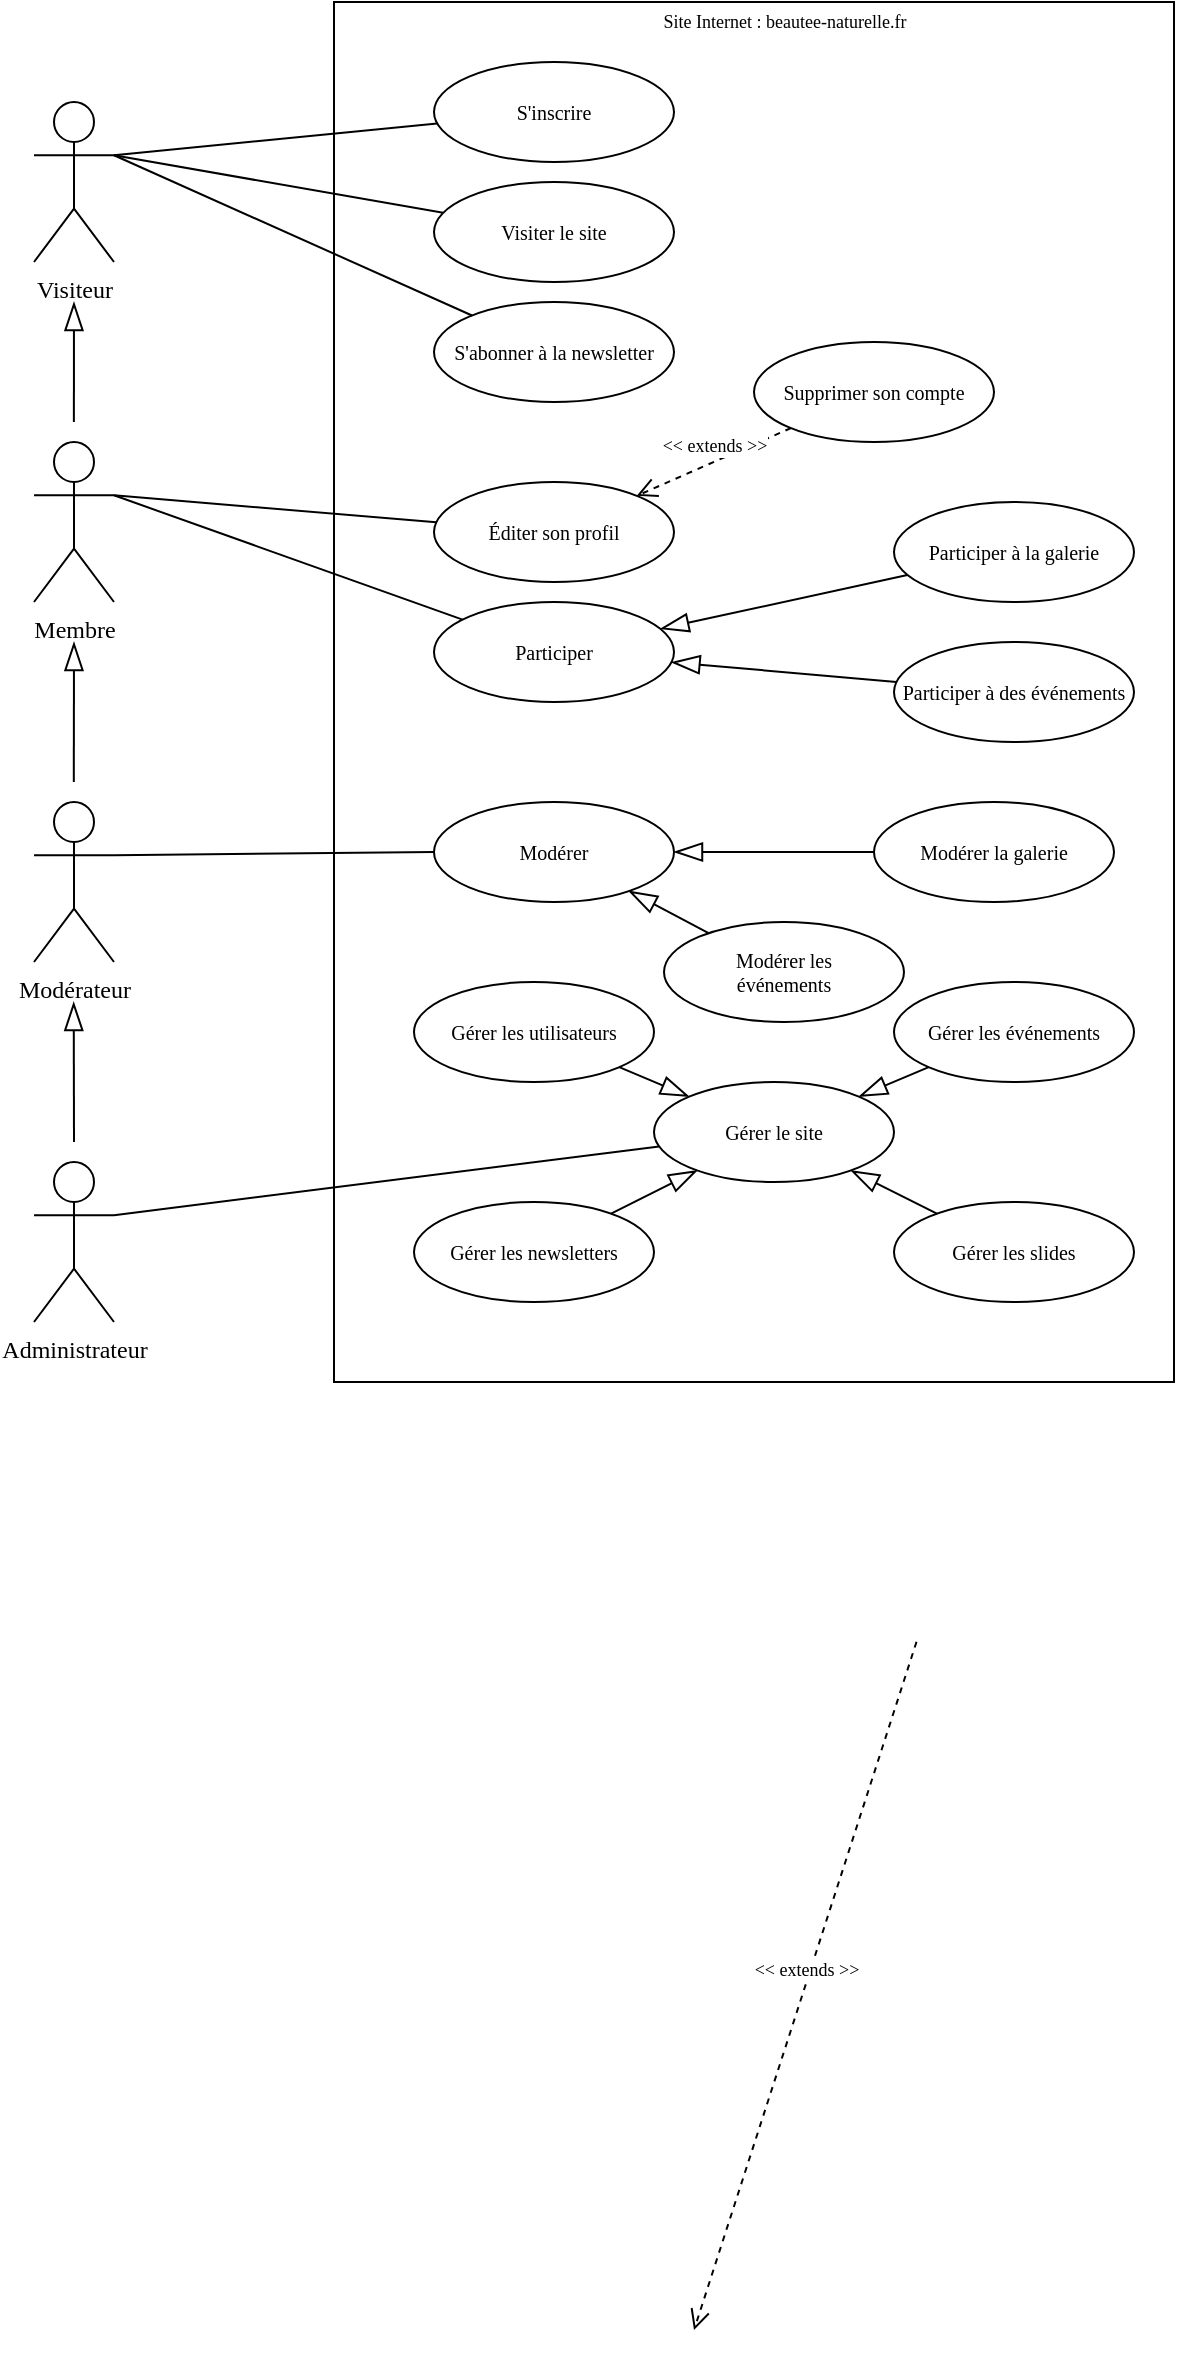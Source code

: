<mxfile version="12.5.1" type="device"><diagram id="luBd0x0v0ZhvhFxjn9U-" name="Page-1"><mxGraphModel dx="1673" dy="839" grid="1" gridSize="10" guides="1" tooltips="1" connect="1" arrows="1" fold="1" page="1" pageScale="1" pageWidth="827" pageHeight="1169" math="0" shadow="0"><root><mxCell id="0"/><mxCell id="1" parent="0"/><mxCell id="6vEl1lxA8j1p51QQmkrC-3" value="" style="rounded=0;whiteSpace=wrap;html=1;fillColor=none;" vertex="1" parent="1"><mxGeometry x="280" y="30" width="420" height="690" as="geometry"/></mxCell><mxCell id="6vEl1lxA8j1p51QQmkrC-7" value="&lt;font face=&quot;Lucida Console&quot;&gt;Visiteur&lt;/font&gt;" style="shape=umlActor;verticalLabelPosition=bottom;labelBackgroundColor=#ffffff;verticalAlign=top;html=1;outlineConnect=0;" vertex="1" parent="1"><mxGeometry x="130" y="80" width="40" height="80" as="geometry"/></mxCell><mxCell id="6vEl1lxA8j1p51QQmkrC-9" value="Membre" style="shape=umlActor;verticalLabelPosition=bottom;labelBackgroundColor=#ffffff;verticalAlign=top;html=1;outlineConnect=0;fontFamily=Lucida Console;" vertex="1" parent="1"><mxGeometry x="130" y="250" width="40" height="80" as="geometry"/></mxCell><mxCell id="6vEl1lxA8j1p51QQmkrC-12" value="S'inscrire" style="ellipse;whiteSpace=wrap;html=1;fillColor=none;fontFamily=Lucida Console;fontSize=10;" vertex="1" parent="1"><mxGeometry x="330" y="60" width="120" height="50" as="geometry"/></mxCell><mxCell id="6vEl1lxA8j1p51QQmkrC-16" value="Modérateur" style="shape=umlActor;verticalLabelPosition=bottom;labelBackgroundColor=#ffffff;verticalAlign=top;html=1;outlineConnect=0;fontFamily=Lucida Console;" vertex="1" parent="1"><mxGeometry x="130" y="430" width="40" height="80" as="geometry"/></mxCell><mxCell id="6vEl1lxA8j1p51QQmkrC-17" value="Administrateur" style="shape=umlActor;verticalLabelPosition=bottom;labelBackgroundColor=#ffffff;verticalAlign=top;html=1;outlineConnect=0;fontFamily=Lucida Console;" vertex="1" parent="1"><mxGeometry x="130" y="610" width="40" height="80" as="geometry"/></mxCell><mxCell id="6vEl1lxA8j1p51QQmkrC-18" value="Visiter le site" style="ellipse;whiteSpace=wrap;html=1;fillColor=none;fontFamily=Lucida Console;fontSize=10;" vertex="1" parent="1"><mxGeometry x="330" y="120" width="120" height="50" as="geometry"/></mxCell><mxCell id="6vEl1lxA8j1p51QQmkrC-20" value="S'abonner à la newsletter" style="ellipse;whiteSpace=wrap;html=1;fillColor=none;fontFamily=Lucida Console;fontSize=10;" vertex="1" parent="1"><mxGeometry x="330" y="180" width="120" height="50" as="geometry"/></mxCell><mxCell id="6vEl1lxA8j1p51QQmkrC-21" value="Participer" style="ellipse;whiteSpace=wrap;html=1;fillColor=none;fontFamily=Lucida Console;fontSize=10;" vertex="1" parent="1"><mxGeometry x="330" y="330" width="120" height="50" as="geometry"/></mxCell><mxCell id="6vEl1lxA8j1p51QQmkrC-23" value="Éditer son profil" style="ellipse;whiteSpace=wrap;html=1;fillColor=none;fontFamily=Lucida Console;fontSize=10;spacing=2;" vertex="1" parent="1"><mxGeometry x="330" y="270" width="120" height="50" as="geometry"/></mxCell><mxCell id="6vEl1lxA8j1p51QQmkrC-25" value="Modérer" style="ellipse;whiteSpace=wrap;html=1;fillColor=none;fontFamily=Lucida Console;fontSize=10;" vertex="1" parent="1"><mxGeometry x="330" y="430" width="120" height="50" as="geometry"/></mxCell><mxCell id="6vEl1lxA8j1p51QQmkrC-27" value="Gérer le site" style="ellipse;whiteSpace=wrap;html=1;fillColor=none;fontFamily=Lucida Console;fontSize=10;" vertex="1" parent="1"><mxGeometry x="440" y="570" width="120" height="50" as="geometry"/></mxCell><mxCell id="6vEl1lxA8j1p51QQmkrC-28" value="Gérer les utilisateurs" style="ellipse;whiteSpace=wrap;html=1;fillColor=none;fontFamily=Lucida Console;fontSize=10;" vertex="1" parent="1"><mxGeometry x="320" y="520" width="120" height="50" as="geometry"/></mxCell><mxCell id="6vEl1lxA8j1p51QQmkrC-33" value="" style="endArrow=none;html=1;fontFamily=Lucida Console;fontSize=10;entryX=1;entryY=0.333;entryDx=0;entryDy=0;entryPerimeter=0;" edge="1" parent="1" source="6vEl1lxA8j1p51QQmkrC-12" target="6vEl1lxA8j1p51QQmkrC-7"><mxGeometry width="50" height="50" relative="1" as="geometry"><mxPoint x="130" y="510" as="sourcePoint"/><mxPoint x="180" y="460" as="targetPoint"/></mxGeometry></mxCell><mxCell id="6vEl1lxA8j1p51QQmkrC-34" value="" style="endArrow=none;html=1;fontFamily=Lucida Console;fontSize=10;entryX=1;entryY=0.333;entryDx=0;entryDy=0;entryPerimeter=0;" edge="1" parent="1" source="6vEl1lxA8j1p51QQmkrC-18" target="6vEl1lxA8j1p51QQmkrC-7"><mxGeometry width="50" height="50" relative="1" as="geometry"><mxPoint x="340" y="115" as="sourcePoint"/><mxPoint x="220" y="226.667" as="targetPoint"/></mxGeometry></mxCell><mxCell id="6vEl1lxA8j1p51QQmkrC-35" value="" style="endArrow=none;html=1;fontFamily=Lucida Console;fontSize=10;entryX=1;entryY=0.333;entryDx=0;entryDy=0;entryPerimeter=0;" edge="1" parent="1" source="6vEl1lxA8j1p51QQmkrC-20" target="6vEl1lxA8j1p51QQmkrC-7"><mxGeometry width="50" height="50" relative="1" as="geometry"><mxPoint x="340" y="185" as="sourcePoint"/><mxPoint x="220" y="226.667" as="targetPoint"/></mxGeometry></mxCell><mxCell id="6vEl1lxA8j1p51QQmkrC-36" value="" style="endArrow=none;html=1;fontFamily=Lucida Console;fontSize=10;entryX=1;entryY=0.333;entryDx=0;entryDy=0;entryPerimeter=0;" edge="1" parent="1" source="6vEl1lxA8j1p51QQmkrC-23" target="6vEl1lxA8j1p51QQmkrC-9"><mxGeometry width="50" height="50" relative="1" as="geometry"><mxPoint x="350" y="195" as="sourcePoint"/><mxPoint x="230" y="236.667" as="targetPoint"/></mxGeometry></mxCell><mxCell id="6vEl1lxA8j1p51QQmkrC-37" value="" style="endArrow=none;html=1;fontFamily=Lucida Console;fontSize=10;entryX=1;entryY=0.333;entryDx=0;entryDy=0;entryPerimeter=0;" edge="1" parent="1" source="6vEl1lxA8j1p51QQmkrC-21" target="6vEl1lxA8j1p51QQmkrC-9"><mxGeometry width="50" height="50" relative="1" as="geometry"><mxPoint x="340" y="325" as="sourcePoint"/><mxPoint x="220" y="426.667" as="targetPoint"/></mxGeometry></mxCell><mxCell id="6vEl1lxA8j1p51QQmkrC-41" value="" style="endArrow=none;html=1;fontFamily=Lucida Console;fontSize=10;entryX=1;entryY=0.333;entryDx=0;entryDy=0;entryPerimeter=0;exitX=0;exitY=0.5;exitDx=0;exitDy=0;" edge="1" parent="1" source="6vEl1lxA8j1p51QQmkrC-25" target="6vEl1lxA8j1p51QQmkrC-16"><mxGeometry width="50" height="50" relative="1" as="geometry"><mxPoint x="340" y="605" as="sourcePoint"/><mxPoint x="220" y="661.667" as="targetPoint"/></mxGeometry></mxCell><mxCell id="6vEl1lxA8j1p51QQmkrC-49" value="" style="endArrow=none;html=1;fontFamily=Lucida Console;fontSize=10;exitX=1;exitY=0.333;exitDx=0;exitDy=0;exitPerimeter=0;" edge="1" parent="1" source="6vEl1lxA8j1p51QQmkrC-17" target="6vEl1lxA8j1p51QQmkrC-27"><mxGeometry width="50" height="50" relative="1" as="geometry"><mxPoint x="260" y="890" as="sourcePoint"/><mxPoint x="310" y="840" as="targetPoint"/></mxGeometry></mxCell><mxCell id="6vEl1lxA8j1p51QQmkrC-57" value="Supprimer son compte" style="ellipse;whiteSpace=wrap;html=1;fillColor=none;fontFamily=Lucida Console;fontSize=10;" vertex="1" parent="1"><mxGeometry x="490" y="200" width="120" height="50" as="geometry"/></mxCell><mxCell id="6vEl1lxA8j1p51QQmkrC-65" value="Participer à la galerie" style="ellipse;whiteSpace=wrap;html=1;fillColor=none;fontFamily=Lucida Console;fontSize=10;" vertex="1" parent="1"><mxGeometry x="560" y="280" width="120" height="50" as="geometry"/></mxCell><mxCell id="6vEl1lxA8j1p51QQmkrC-68" value="&amp;lt;&amp;lt; extends &amp;gt;&amp;gt;" style="html=1;verticalAlign=bottom;endArrow=open;dashed=1;endSize=8;fontFamily=Lucida Console;fontSize=9;" edge="1" parent="1" source="6vEl1lxA8j1p51QQmkrC-57" target="6vEl1lxA8j1p51QQmkrC-23"><mxGeometry relative="1" as="geometry"><mxPoint x="588.519" y="213.063" as="sourcePoint"/><mxPoint x="441.618" y="276.992" as="targetPoint"/></mxGeometry></mxCell><mxCell id="6vEl1lxA8j1p51QQmkrC-72" value="Participer à des événements" style="ellipse;whiteSpace=wrap;html=1;fillColor=none;fontFamily=Lucida Console;fontSize=10;" vertex="1" parent="1"><mxGeometry x="560" y="350" width="120" height="50" as="geometry"/></mxCell><mxCell id="6vEl1lxA8j1p51QQmkrC-78" value="Modérer les&lt;br&gt;événements" style="ellipse;whiteSpace=wrap;html=1;fillColor=none;fontFamily=Lucida Console;fontSize=10;" vertex="1" parent="1"><mxGeometry x="445" y="490" width="120" height="50" as="geometry"/></mxCell><mxCell id="6vEl1lxA8j1p51QQmkrC-81" value="&amp;lt;&amp;lt; extends &amp;gt;&amp;gt;" style="html=1;verticalAlign=bottom;endArrow=open;dashed=1;endSize=8;fontFamily=Lucida Console;fontSize=9;" edge="1" parent="1" source="6vEl1lxA8j1p51QQmkrC-80"><mxGeometry relative="1" as="geometry"><mxPoint x="571.265" y="849.893" as="sourcePoint"/><mxPoint x="460" y="1194" as="targetPoint"/></mxGeometry></mxCell><mxCell id="6vEl1lxA8j1p51QQmkrC-82" value="Site Internet : beautee-naturelle.fr" style="text;html=1;align=center;verticalAlign=middle;resizable=0;points=[];autosize=1;fontSize=9;fontFamily=Lucida Console;" vertex="1" parent="1"><mxGeometry x="400" y="30" width="210" height="20" as="geometry"/></mxCell><mxCell id="6vEl1lxA8j1p51QQmkrC-83" value="Modérer la galerie" style="ellipse;whiteSpace=wrap;html=1;fillColor=none;fontFamily=Lucida Console;fontSize=10;" vertex="1" parent="1"><mxGeometry x="550" y="430" width="120" height="50" as="geometry"/></mxCell><mxCell id="6vEl1lxA8j1p51QQmkrC-87" value="" style="endArrow=blockThin;html=1;fontFamily=Lucida Console;fontSize=9;endFill=0;endSize=12;startSize=10;" edge="1" parent="1" source="6vEl1lxA8j1p51QQmkrC-65" target="6vEl1lxA8j1p51QQmkrC-21"><mxGeometry width="50" height="50" relative="1" as="geometry"><mxPoint x="440" y="560" as="sourcePoint"/><mxPoint x="490" y="510" as="targetPoint"/></mxGeometry></mxCell><mxCell id="6vEl1lxA8j1p51QQmkrC-89" value="" style="endArrow=blockThin;html=1;fontFamily=Lucida Console;fontSize=9;endFill=0;endSize=12;startSize=10;" edge="1" parent="1" source="6vEl1lxA8j1p51QQmkrC-72" target="6vEl1lxA8j1p51QQmkrC-21"><mxGeometry width="50" height="50" relative="1" as="geometry"><mxPoint x="570" y="355" as="sourcePoint"/><mxPoint x="460" y="355" as="targetPoint"/></mxGeometry></mxCell><mxCell id="6vEl1lxA8j1p51QQmkrC-90" value="" style="endArrow=blockThin;html=1;fontFamily=Lucida Console;fontSize=9;endFill=0;endSize=12;startSize=10;" edge="1" parent="1" source="6vEl1lxA8j1p51QQmkrC-83" target="6vEl1lxA8j1p51QQmkrC-25"><mxGeometry width="50" height="50" relative="1" as="geometry"><mxPoint x="574.63" y="405.37" as="sourcePoint"/><mxPoint x="455.358" y="384.642" as="targetPoint"/></mxGeometry></mxCell><mxCell id="6vEl1lxA8j1p51QQmkrC-91" value="" style="endArrow=blockThin;html=1;fontFamily=Lucida Console;fontSize=9;endFill=0;endSize=12;startSize=10;" edge="1" parent="1" source="6vEl1lxA8j1p51QQmkrC-78" target="6vEl1lxA8j1p51QQmkrC-25"><mxGeometry width="50" height="50" relative="1" as="geometry"><mxPoint x="576.672" y="506.457" as="sourcePoint"/><mxPoint x="453.257" y="533.485" as="targetPoint"/></mxGeometry></mxCell><mxCell id="6vEl1lxA8j1p51QQmkrC-92" value="Gérer les newsletters" style="ellipse;whiteSpace=wrap;html=1;fillColor=none;fontFamily=Lucida Console;fontSize=10;" vertex="1" parent="1"><mxGeometry x="320" y="630" width="120" height="50" as="geometry"/></mxCell><mxCell id="6vEl1lxA8j1p51QQmkrC-93" value="Gérer les slides" style="ellipse;whiteSpace=wrap;html=1;fillColor=none;fontFamily=Lucida Console;fontSize=10;" vertex="1" parent="1"><mxGeometry x="560" y="630" width="120" height="50" as="geometry"/></mxCell><mxCell id="6vEl1lxA8j1p51QQmkrC-94" value="Gérer les événements" style="ellipse;whiteSpace=wrap;html=1;fillColor=none;fontFamily=Lucida Console;fontSize=10;" vertex="1" parent="1"><mxGeometry x="560" y="520" width="120" height="50" as="geometry"/></mxCell><mxCell id="6vEl1lxA8j1p51QQmkrC-95" value="" style="endArrow=blockThin;html=1;fontFamily=Lucida Console;fontSize=9;endFill=0;endSize=12;startSize=10;" edge="1" parent="1" source="6vEl1lxA8j1p51QQmkrC-94" target="6vEl1lxA8j1p51QQmkrC-27"><mxGeometry width="50" height="50" relative="1" as="geometry"><mxPoint x="572.72" y="487.558" as="sourcePoint"/><mxPoint x="457.26" y="472.469" as="targetPoint"/></mxGeometry></mxCell><mxCell id="6vEl1lxA8j1p51QQmkrC-96" value="" style="endArrow=blockThin;html=1;fontFamily=Lucida Console;fontSize=9;endFill=0;endSize=12;startSize=10;" edge="1" parent="1" source="6vEl1lxA8j1p51QQmkrC-93" target="6vEl1lxA8j1p51QQmkrC-27"><mxGeometry width="50" height="50" relative="1" as="geometry"><mxPoint x="587.464" y="572.632" as="sourcePoint"/><mxPoint x="552.426" y="587.322" as="targetPoint"/></mxGeometry></mxCell><mxCell id="6vEl1lxA8j1p51QQmkrC-97" value="" style="endArrow=blockThin;html=1;fontFamily=Lucida Console;fontSize=9;endFill=0;endSize=12;startSize=10;" edge="1" parent="1" source="6vEl1lxA8j1p51QQmkrC-92" target="6vEl1lxA8j1p51QQmkrC-27"><mxGeometry width="50" height="50" relative="1" as="geometry"><mxPoint x="587.464" y="637.368" as="sourcePoint"/><mxPoint x="552.426" y="622.678" as="targetPoint"/></mxGeometry></mxCell><mxCell id="6vEl1lxA8j1p51QQmkrC-98" value="" style="endArrow=blockThin;html=1;fontFamily=Lucida Console;fontSize=9;endFill=0;endSize=12;startSize=10;" edge="1" parent="1" source="6vEl1lxA8j1p51QQmkrC-28" target="6vEl1lxA8j1p51QQmkrC-27"><mxGeometry width="50" height="50" relative="1" as="geometry"><mxPoint x="440.722" y="636.64" as="sourcePoint"/><mxPoint x="469.457" y="623.429" as="targetPoint"/></mxGeometry></mxCell><mxCell id="6vEl1lxA8j1p51QQmkrC-99" value="" style="endArrow=blockThin;html=1;fontFamily=Lucida Console;fontSize=9;endFill=0;endSize=12;startSize=10;" edge="1" parent="1"><mxGeometry width="50" height="50" relative="1" as="geometry"><mxPoint x="150" y="600" as="sourcePoint"/><mxPoint x="149.86" y="530" as="targetPoint"/></mxGeometry></mxCell><mxCell id="6vEl1lxA8j1p51QQmkrC-100" value="" style="endArrow=blockThin;html=1;fontFamily=Lucida Console;fontSize=9;endFill=0;endSize=12;startSize=10;" edge="1" parent="1"><mxGeometry width="50" height="50" relative="1" as="geometry"><mxPoint x="149.9" y="420" as="sourcePoint"/><mxPoint x="150" y="350" as="targetPoint"/></mxGeometry></mxCell><mxCell id="6vEl1lxA8j1p51QQmkrC-101" value="" style="endArrow=blockThin;html=1;fontFamily=Lucida Console;fontSize=9;endFill=0;endSize=12;startSize=10;" edge="1" parent="1"><mxGeometry width="50" height="50" relative="1" as="geometry"><mxPoint x="149.94" y="240" as="sourcePoint"/><mxPoint x="150" y="180" as="targetPoint"/></mxGeometry></mxCell></root></mxGraphModel></diagram></mxfile>
